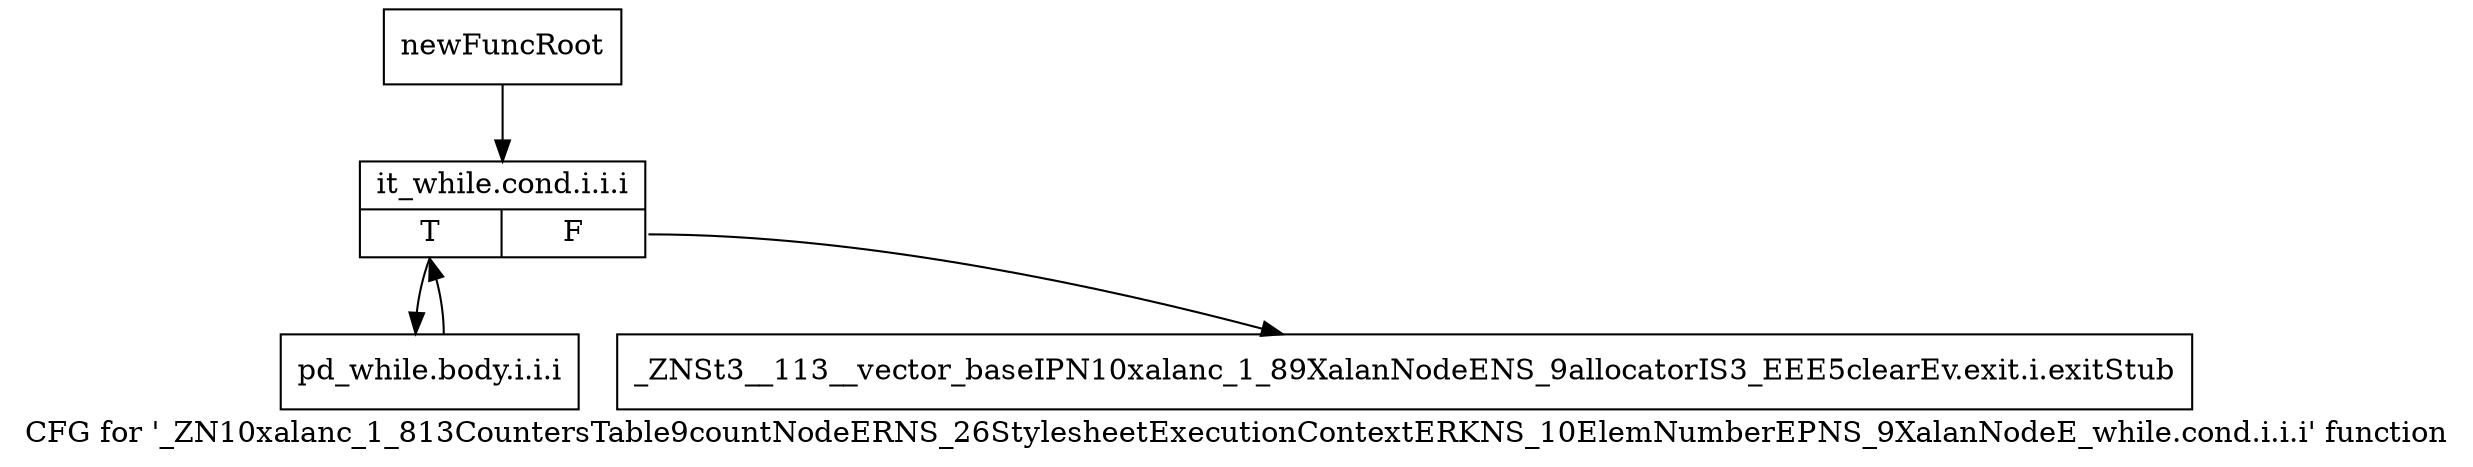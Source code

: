 digraph "CFG for '_ZN10xalanc_1_813CountersTable9countNodeERNS_26StylesheetExecutionContextERKNS_10ElemNumberEPNS_9XalanNodeE_while.cond.i.i.i' function" {
	label="CFG for '_ZN10xalanc_1_813CountersTable9countNodeERNS_26StylesheetExecutionContextERKNS_10ElemNumberEPNS_9XalanNodeE_while.cond.i.i.i' function";

	Node0x9f1f900 [shape=record,label="{newFuncRoot}"];
	Node0x9f1f900 -> Node0x9f1f9a0;
	Node0x9f1f950 [shape=record,label="{_ZNSt3__113__vector_baseIPN10xalanc_1_89XalanNodeENS_9allocatorIS3_EEE5clearEv.exit.i.exitStub}"];
	Node0x9f1f9a0 [shape=record,label="{it_while.cond.i.i.i|{<s0>T|<s1>F}}"];
	Node0x9f1f9a0:s0 -> Node0x9f1f9f0;
	Node0x9f1f9a0:s1 -> Node0x9f1f950;
	Node0x9f1f9f0 [shape=record,label="{pd_while.body.i.i.i}"];
	Node0x9f1f9f0 -> Node0x9f1f9a0;
}
